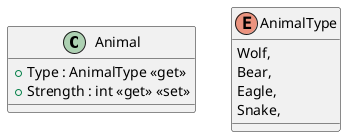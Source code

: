 @startuml
class Animal {
    + Type : AnimalType <<get>>
    + Strength : int <<get>> <<set>>
}
enum AnimalType {
    Wolf,
    Bear,
    Eagle,
    Snake,
}
@enduml

